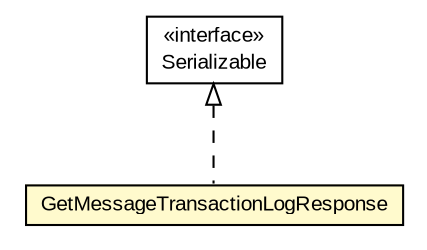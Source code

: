 #!/usr/local/bin/dot
#
# Class diagram 
# Generated by UMLGraph version R5_6-24-gf6e263 (http://www.umlgraph.org/)
#

digraph G {
	edge [fontname="arial",fontsize=10,labelfontname="arial",labelfontsize=10];
	node [fontname="arial",fontsize=10,shape=plaintext];
	nodesep=0.25;
	ranksep=0.5;
	// org.miloss.fgsms.services.interfaces.dataaccessservice.GetMessageTransactionLogResponse
	c176769 [label=<<table title="org.miloss.fgsms.services.interfaces.dataaccessservice.GetMessageTransactionLogResponse" border="0" cellborder="1" cellspacing="0" cellpadding="2" port="p" bgcolor="lemonChiffon" href="./GetMessageTransactionLogResponse.html">
		<tr><td><table border="0" cellspacing="0" cellpadding="1">
<tr><td align="center" balign="center"> GetMessageTransactionLogResponse </td></tr>
		</table></td></tr>
		</table>>, URL="./GetMessageTransactionLogResponse.html", fontname="arial", fontcolor="black", fontsize=10.0];
	//org.miloss.fgsms.services.interfaces.dataaccessservice.GetMessageTransactionLogResponse implements java.io.Serializable
	c177265:p -> c176769:p [dir=back,arrowtail=empty,style=dashed];
	// java.io.Serializable
	c177265 [label=<<table title="java.io.Serializable" border="0" cellborder="1" cellspacing="0" cellpadding="2" port="p" href="http://java.sun.com/j2se/1.4.2/docs/api/java/io/Serializable.html">
		<tr><td><table border="0" cellspacing="0" cellpadding="1">
<tr><td align="center" balign="center"> &#171;interface&#187; </td></tr>
<tr><td align="center" balign="center"> Serializable </td></tr>
		</table></td></tr>
		</table>>, URL="http://java.sun.com/j2se/1.4.2/docs/api/java/io/Serializable.html", fontname="arial", fontcolor="black", fontsize=10.0];
}

